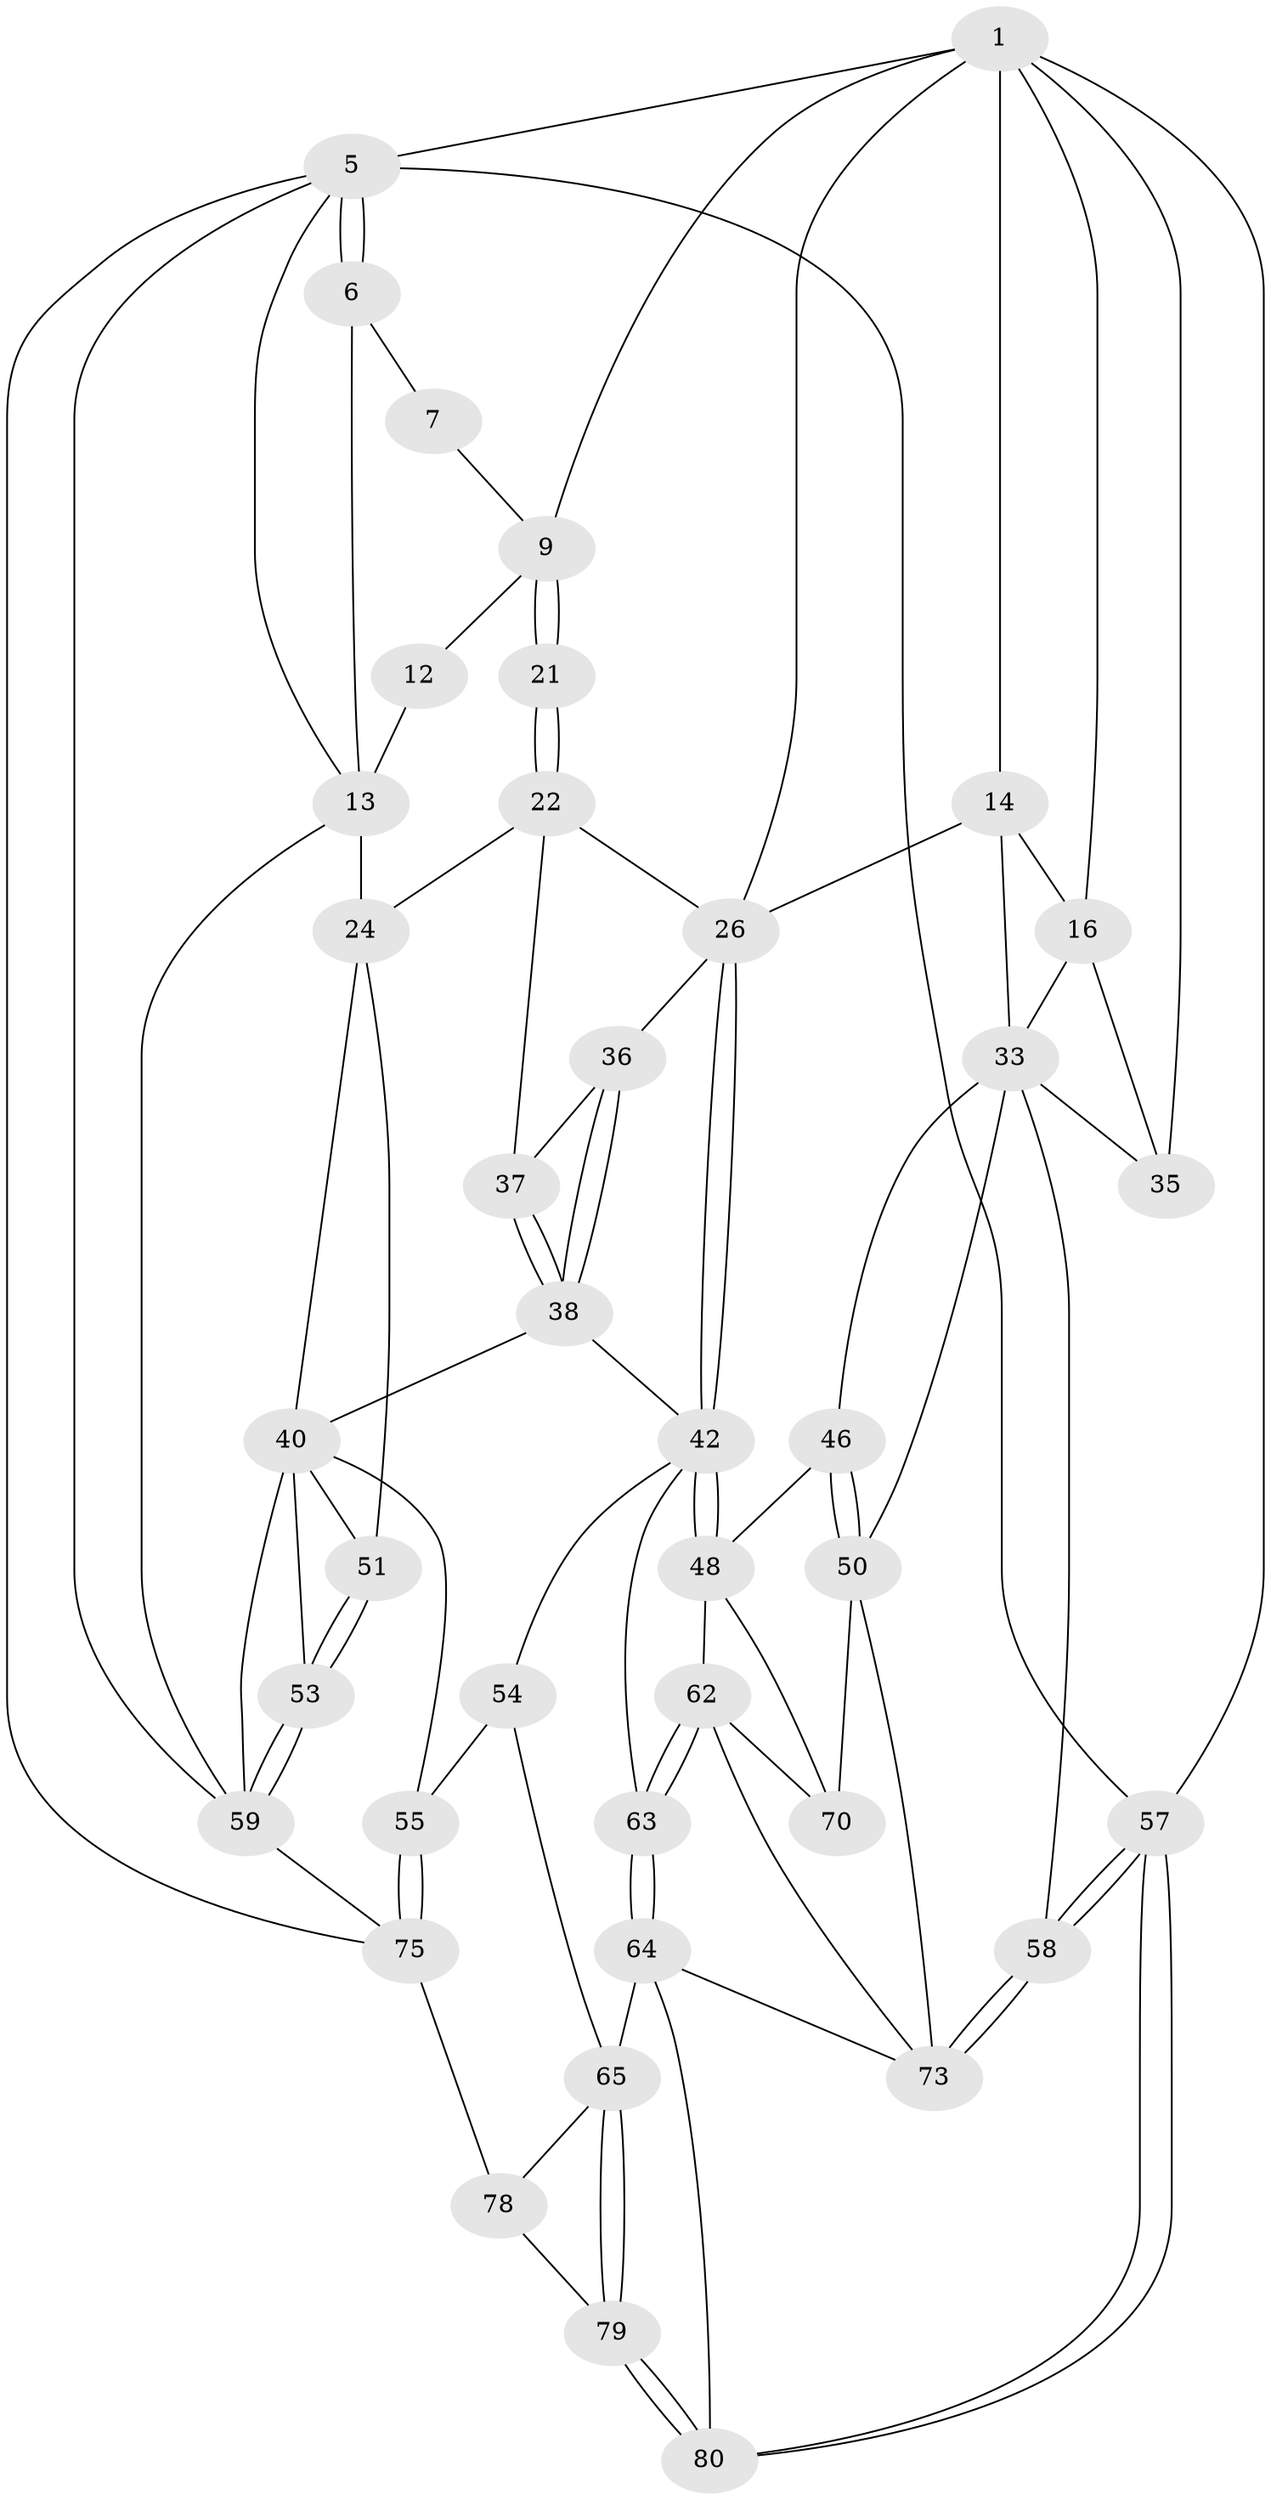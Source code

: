 // original degree distribution, {3: 0.025, 4: 0.225, 5: 0.55, 6: 0.2}
// Generated by graph-tools (version 1.1) at 2025/16/03/09/25 04:16:50]
// undirected, 40 vertices, 94 edges
graph export_dot {
graph [start="1"]
  node [color=gray90,style=filled];
  1 [pos="+0.5472091980137144+0",super="+2+8"];
  5 [pos="+0+0",super="+67"];
  6 [pos="+0.2130053292033783+0"];
  7 [pos="+0.28228434221405013+0"];
  9 [pos="+0.45409630799956946+0.13104140268314515",super="+10"];
  12 [pos="+0.23993014270038182+0.09386655032560111"];
  13 [pos="+0.23813973402697902+0.08851653885651095",super="+18"];
  14 [pos="+0.6505881815838651+0.1405639496907533",super="+17"];
  16 [pos="+0.827626358980073+0.2340350924882005",super="+32"];
  21 [pos="+0.320526483334877+0.2537472607723808"];
  22 [pos="+0.3190294375903962+0.27556625592698425",super="+23"];
  24 [pos="+0.19904226050090892+0.3238771831181109",super="+29"];
  26 [pos="+0.6118865420028562+0.36284236005274395",super="+27"];
  33 [pos="+0.8283066310244354+0.316164616667996",super="+34+45"];
  35 [pos="+1+0.07384465643051712"];
  36 [pos="+0.4952939494132366+0.3628486772660086"];
  37 [pos="+0.3161684321827725+0.33106488885687757"];
  38 [pos="+0.37266474408786693+0.4758591162040393",super="+39"];
  40 [pos="+0.36321508970088784+0.49805419825055874",super="+52+41"];
  42 [pos="+0.5809181576275352+0.5018315496602038",super="+43"];
  46 [pos="+0.775921785994952+0.5429191309261496",super="+47"];
  48 [pos="+0.6577400600480392+0.5879343153376895",super="+61"];
  50 [pos="+1+0.6316166006752234",super="+68"];
  51 [pos="+0.19225252325871708+0.48004848188065924"];
  53 [pos="+0.14850299224167837+0.5917036724771236"];
  54 [pos="+0.40398126002932416+0.7495463595539879"];
  55 [pos="+0.3147198315648143+0.7530056858045592"];
  57 [pos="+1+1"];
  58 [pos="+1+0.8434879662029071"];
  59 [pos="+0.027042489302484235+0.6184833636816446",super="+60+71"];
  62 [pos="+0.6123443498492933+0.6705841388907757",super="+72"];
  63 [pos="+0.5225496062531333+0.7230419496670722"];
  64 [pos="+0.5015264937059967+0.754254064226407",super="+77"];
  65 [pos="+0.4554197642565967+0.7627754173883008",super="+66"];
  70 [pos="+0.7444076245514671+0.7069616705464691"];
  73 [pos="+0.7713096329085015+0.8456962127694397",super="+74"];
  75 [pos="+0.17325054341357585+0.9689285928035516",super="+76"];
  78 [pos="+0.31369476980478356+1"];
  79 [pos="+0.4764066010337429+1"];
  80 [pos="+0.700777502424858+1"];
  1 -- 16;
  1 -- 35;
  1 -- 5;
  1 -- 57;
  1 -- 14 [weight=2];
  1 -- 9;
  1 -- 26;
  5 -- 6;
  5 -- 6;
  5 -- 57;
  5 -- 75;
  5 -- 59;
  5 -- 13;
  6 -- 7;
  6 -- 13;
  7 -- 9;
  9 -- 21 [weight=2];
  9 -- 21;
  9 -- 12;
  12 -- 13 [weight=2];
  13 -- 24 [weight=2];
  13 -- 59;
  14 -- 16;
  14 -- 33;
  14 -- 26;
  16 -- 33;
  16 -- 35;
  21 -- 22;
  21 -- 22;
  22 -- 24;
  22 -- 37;
  22 -- 26;
  24 -- 51;
  24 -- 40;
  26 -- 42;
  26 -- 42;
  26 -- 36;
  33 -- 46;
  33 -- 50;
  33 -- 35;
  33 -- 58;
  36 -- 37;
  36 -- 38;
  36 -- 38;
  37 -- 38;
  37 -- 38;
  38 -- 40;
  38 -- 42;
  40 -- 53;
  40 -- 55;
  40 -- 59;
  40 -- 51;
  42 -- 48;
  42 -- 48;
  42 -- 63;
  42 -- 54;
  46 -- 50 [weight=2];
  46 -- 50;
  46 -- 48;
  48 -- 62;
  48 -- 70;
  50 -- 73;
  50 -- 70;
  51 -- 53;
  51 -- 53;
  53 -- 59;
  53 -- 59;
  54 -- 55;
  54 -- 65;
  55 -- 75;
  55 -- 75;
  57 -- 58;
  57 -- 58;
  57 -- 80;
  57 -- 80;
  58 -- 73;
  58 -- 73;
  59 -- 75;
  62 -- 63;
  62 -- 63;
  62 -- 70;
  62 -- 73;
  63 -- 64;
  63 -- 64;
  64 -- 65;
  64 -- 80;
  64 -- 73;
  65 -- 79;
  65 -- 79;
  65 -- 78;
  75 -- 78;
  78 -- 79;
  79 -- 80;
  79 -- 80;
}
